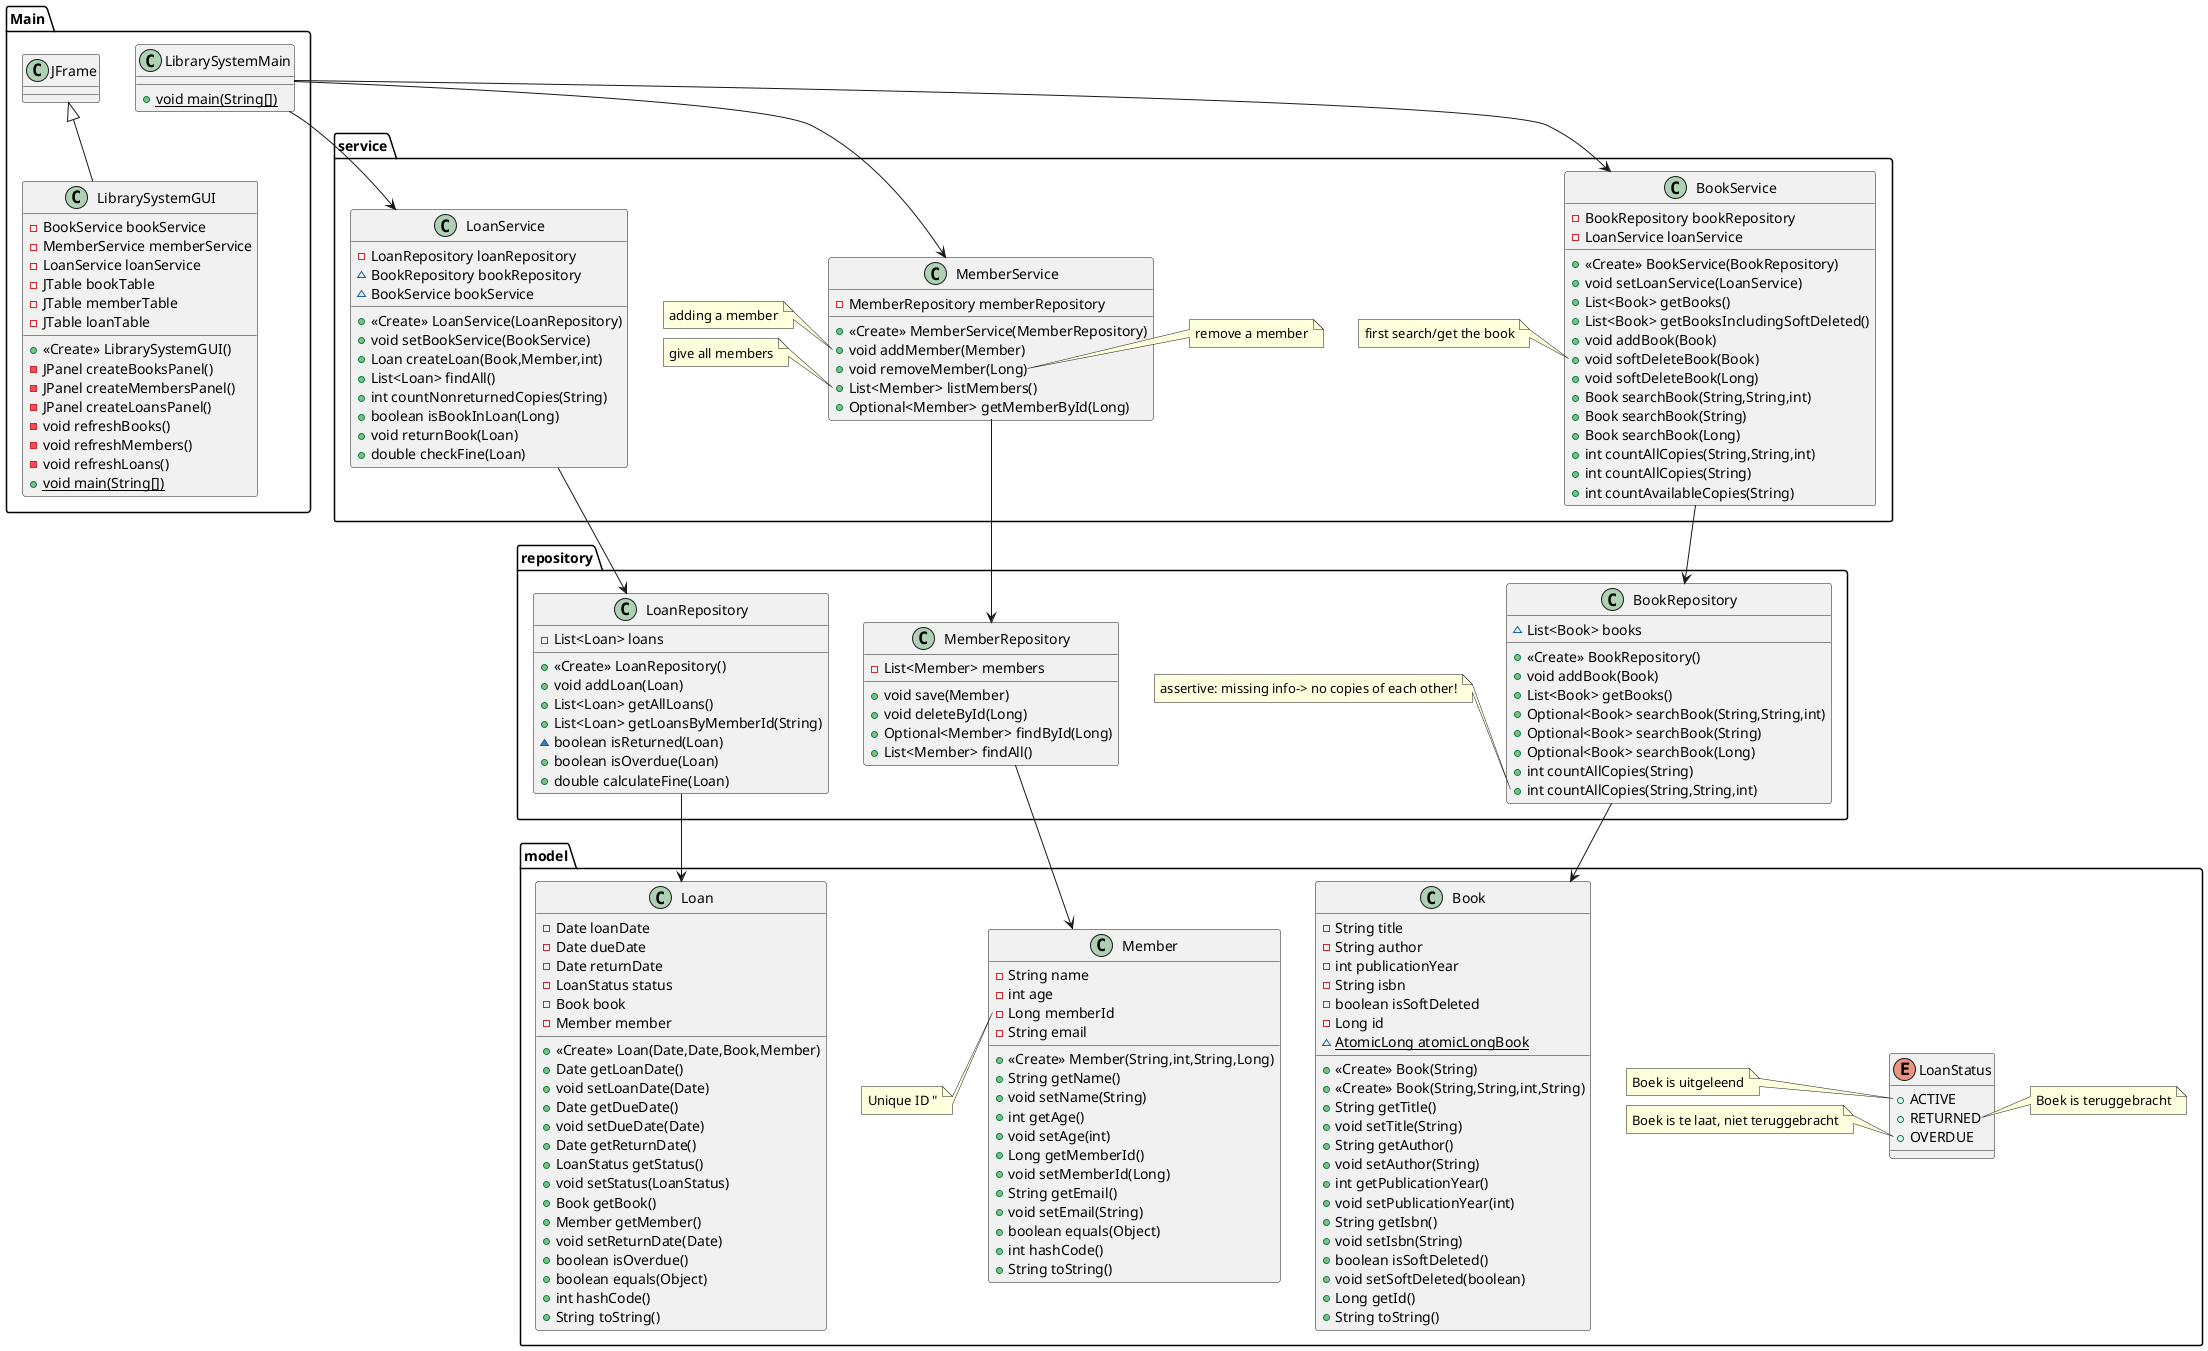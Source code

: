 @startuml

Main.LibrarySystemMain -> service.BookService
Main.LibrarySystemMain --> service.MemberService
Main.LibrarySystemMain --> service.LoanService

service.BookService --> repository.BookRepository
service.MemberService --> repository.MemberRepository
service.LoanService --> repository.LoanRepository

repository.BookRepository --> model.Book
repository.MemberRepository --> model.Member
repository.LoanRepository --> model.Loan

class repository.LoanRepository {
- List<Loan> loans
+ <<Create>> LoanRepository()
+ void addLoan(Loan)
+ List<Loan> getAllLoans()
+ List<Loan> getLoansByMemberId(String)
~ boolean isReturned(Loan)
+ boolean isOverdue(Loan)
+ double calculateFine(Loan)
}


class model.Book {
- String title
- String author
- int publicationYear
- String isbn
- boolean isSoftDeleted
- Long id
~ {static} AtomicLong atomicLongBook
+ <<Create>> Book(String)
+ <<Create>> Book(String,String,int,String)
+ String getTitle()
+ void setTitle(String)
+ String getAuthor()
+ void setAuthor(String)
+ int getPublicationYear()
+ void setPublicationYear(int)
+ String getIsbn()
+ void setIsbn(String)
+ boolean isSoftDeleted()
+ void setSoftDeleted(boolean)
+ Long getId()
+ String toString()
}


class Main.LibrarySystemGUI {
- BookService bookService
- MemberService memberService
- LoanService loanService
- JTable bookTable
- JTable memberTable
- JTable loanTable
+ <<Create>> LibrarySystemGUI()
- JPanel createBooksPanel()
- JPanel createMembersPanel()
- JPanel createLoansPanel()
- void refreshBooks()
- void refreshMembers()
- void refreshLoans()
+ {static} void main(String[])
}


class service.LoanService {
- LoanRepository loanRepository
~ BookRepository bookRepository
~ BookService bookService
+ <<Create>> LoanService(LoanRepository)
+ void setBookService(BookService)
+ Loan createLoan(Book,Member,int)
+ List<Loan> findAll()
+ int countNonreturnedCopies(String)
+ boolean isBookInLoan(Long)
+ void returnBook(Loan)
+ double checkFine(Loan)
}


class repository.MemberRepository {
- List<Member> members
+ void save(Member)
+ void deleteById(Long)
+ Optional<Member> findById(Long)
+ List<Member> findAll()
}


enum model.LoanStatus {
+  ACTIVE
+  RETURNED
+  OVERDUE
}
note left of model.LoanStatus::ACTIVE
 Boek is uitgeleend
end note
note right of model.LoanStatus::RETURNED
 Boek is teruggebracht
end note
note left of model.LoanStatus::OVERDUE
 Boek is te laat, niet teruggebracht
end note

class Main.LibrarySystemMain {
+ {static} void main(String[])
}

class service.BookService {
- BookRepository bookRepository
- LoanService loanService
+ <<Create>> BookService(BookRepository)
+ void setLoanService(LoanService)
+ List<Book> getBooks()
+ List<Book> getBooksIncludingSoftDeleted()
+ void addBook(Book)
+ void softDeleteBook(Book)
+ void softDeleteBook(Long)
+ Book searchBook(String,String,int)
+ Book searchBook(String)
+ Book searchBook(Long)
+ int countAllCopies(String,String,int)
+ int countAllCopies(String)
+ int countAvailableCopies(String)
}

note left of service.BookService::softDeleteBook(Book)
 first search/get the book
end note

class repository.BookRepository {
~ List<Book> books
+ <<Create>> BookRepository()
+ void addBook(Book)
+ List<Book> getBooks()
+ Optional<Book> searchBook(String,String,int)
+ Optional<Book> searchBook(String)
+ Optional<Book> searchBook(Long)
+ int countAllCopies(String)
+ int countAllCopies(String,String,int)
}

note left of repository.BookRepository::countAllCopies(String,String,int)
 assertive: missing info-> no copies of each other!
end note

class model.Loan {
- Date loanDate
- Date dueDate
- Date returnDate
- LoanStatus status
- Book book
- Member member
+ <<Create>> Loan(Date,Date,Book,Member)
+ Date getLoanDate()
+ void setLoanDate(Date)
+ Date getDueDate()
+ void setDueDate(Date)
+ Date getReturnDate()
+ LoanStatus getStatus()
+ void setStatus(LoanStatus)
+ Book getBook()
+ Member getMember()
+ void setReturnDate(Date)
+ boolean isOverdue()
+ boolean equals(Object)
+ int hashCode()
+ String toString()
}


class model.Member {
- String name
- int age
- Long memberId
- String email
+ <<Create>> Member(String,int,String,Long)
+ String getName()
+ void setName(String)
+ int getAge()
+ void setAge(int)
+ Long getMemberId()
+ void setMemberId(Long)
+ String getEmail()
+ void setEmail(String)
+ boolean equals(Object)
+ int hashCode()
+ String toString()
}
note left of model.Member::memberId
 Unique ID "
end note


class service.MemberService {
- MemberRepository memberRepository
+ <<Create>> MemberService(MemberRepository)
+ void addMember(Member)
+ void removeMember(Long)
+ List<Member> listMembers()
+ Optional<Member> getMemberById(Long)
}

note left of service.MemberService::addMember(Member)
 adding a member
end note
note right of service.MemberService::removeMember(Long)
 remove a member
end note
note left of service.MemberService::listMembers()
 give all members
end note



Main.JFrame <|-- Main.LibrarySystemGUI
@enduml